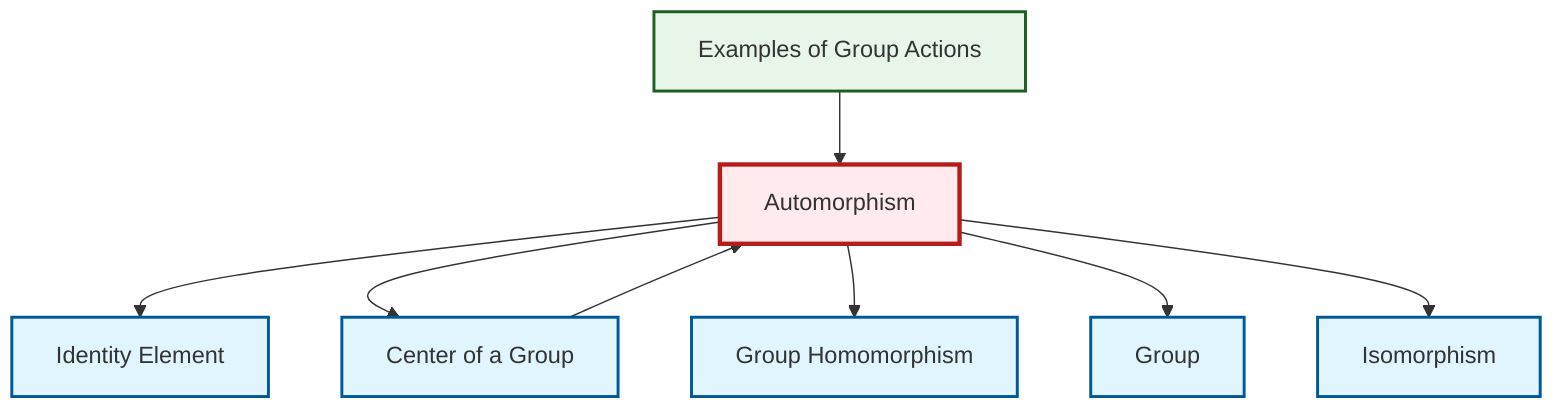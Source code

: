 graph TD
    classDef definition fill:#e1f5fe,stroke:#01579b,stroke-width:2px
    classDef theorem fill:#f3e5f5,stroke:#4a148c,stroke-width:2px
    classDef axiom fill:#fff3e0,stroke:#e65100,stroke-width:2px
    classDef example fill:#e8f5e9,stroke:#1b5e20,stroke-width:2px
    classDef current fill:#ffebee,stroke:#b71c1c,stroke-width:3px
    def-automorphism["Automorphism"]:::definition
    def-group["Group"]:::definition
    def-identity-element["Identity Element"]:::definition
    def-isomorphism["Isomorphism"]:::definition
    def-homomorphism["Group Homomorphism"]:::definition
    def-center-of-group["Center of a Group"]:::definition
    ex-group-action-examples["Examples of Group Actions"]:::example
    ex-group-action-examples --> def-automorphism
    def-automorphism --> def-identity-element
    def-automorphism --> def-center-of-group
    def-automorphism --> def-homomorphism
    def-center-of-group --> def-automorphism
    def-automorphism --> def-group
    def-automorphism --> def-isomorphism
    class def-automorphism current